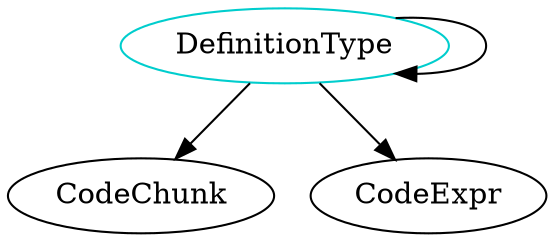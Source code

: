 digraph definitiontype{
DefinitionType -> CodeChunk;
DefinitionType -> CodeExpr;
DefinitionType -> DefinitionType;
DefinitionType	[shape=oval, color=cyan3, label="DefinitionType"];
}
